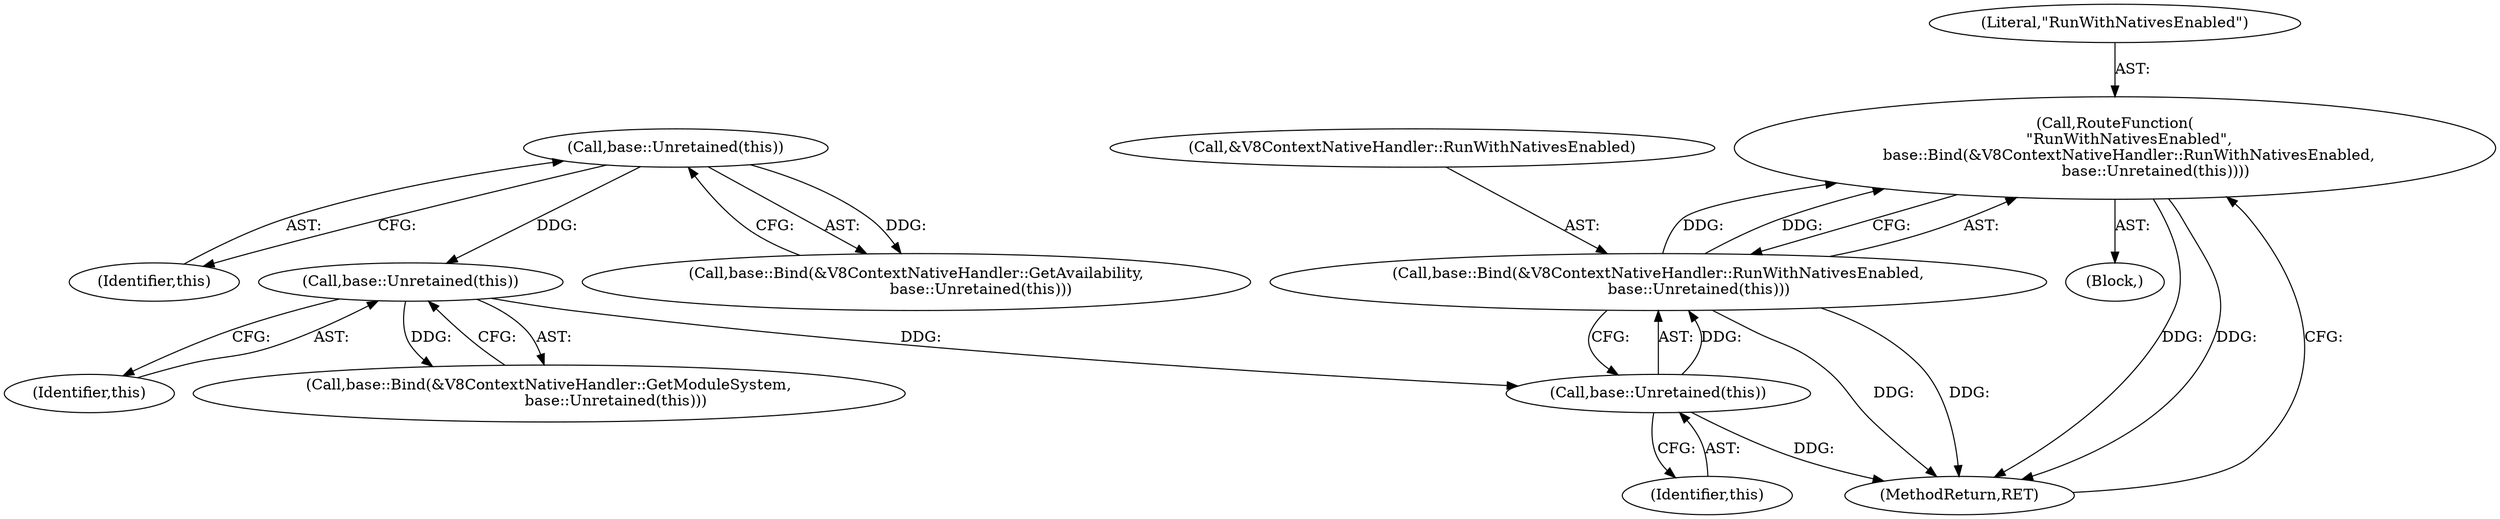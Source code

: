 digraph "1_Chrome_c0569cc04741cccf6548c2169fcc1609d958523f_12@del" {
"1000117" [label="(Call,RouteFunction(\n      \"RunWithNativesEnabled\",\n      base::Bind(&V8ContextNativeHandler::RunWithNativesEnabled,\n                 base::Unretained(this))))"];
"1000119" [label="(Call,base::Bind(&V8ContextNativeHandler::RunWithNativesEnabled,\n                 base::Unretained(this)))"];
"1000122" [label="(Call,base::Unretained(this))"];
"1000115" [label="(Call,base::Unretained(this))"];
"1000108" [label="(Call,base::Unretained(this))"];
"1000120" [label="(Call,&V8ContextNativeHandler::RunWithNativesEnabled)"];
"1000102" [label="(Block,)"];
"1000115" [label="(Call,base::Unretained(this))"];
"1000105" [label="(Call,base::Bind(&V8ContextNativeHandler::GetAvailability,\n                           base::Unretained(this)))"];
"1000117" [label="(Call,RouteFunction(\n      \"RunWithNativesEnabled\",\n      base::Bind(&V8ContextNativeHandler::RunWithNativesEnabled,\n                 base::Unretained(this))))"];
"1000118" [label="(Literal,\"RunWithNativesEnabled\")"];
"1000119" [label="(Call,base::Bind(&V8ContextNativeHandler::RunWithNativesEnabled,\n                 base::Unretained(this)))"];
"1000123" [label="(Identifier,this)"];
"1000122" [label="(Call,base::Unretained(this))"];
"1000108" [label="(Call,base::Unretained(this))"];
"1000109" [label="(Identifier,this)"];
"1000112" [label="(Call,base::Bind(&V8ContextNativeHandler::GetModuleSystem,\n                            base::Unretained(this)))"];
"1000116" [label="(Identifier,this)"];
"1000124" [label="(MethodReturn,RET)"];
"1000117" -> "1000102"  [label="AST: "];
"1000117" -> "1000119"  [label="CFG: "];
"1000118" -> "1000117"  [label="AST: "];
"1000119" -> "1000117"  [label="AST: "];
"1000124" -> "1000117"  [label="CFG: "];
"1000117" -> "1000124"  [label="DDG: "];
"1000117" -> "1000124"  [label="DDG: "];
"1000119" -> "1000117"  [label="DDG: "];
"1000119" -> "1000117"  [label="DDG: "];
"1000119" -> "1000122"  [label="CFG: "];
"1000120" -> "1000119"  [label="AST: "];
"1000122" -> "1000119"  [label="AST: "];
"1000119" -> "1000124"  [label="DDG: "];
"1000119" -> "1000124"  [label="DDG: "];
"1000122" -> "1000119"  [label="DDG: "];
"1000122" -> "1000123"  [label="CFG: "];
"1000123" -> "1000122"  [label="AST: "];
"1000122" -> "1000124"  [label="DDG: "];
"1000115" -> "1000122"  [label="DDG: "];
"1000115" -> "1000112"  [label="AST: "];
"1000115" -> "1000116"  [label="CFG: "];
"1000116" -> "1000115"  [label="AST: "];
"1000112" -> "1000115"  [label="CFG: "];
"1000115" -> "1000112"  [label="DDG: "];
"1000108" -> "1000115"  [label="DDG: "];
"1000108" -> "1000105"  [label="AST: "];
"1000108" -> "1000109"  [label="CFG: "];
"1000109" -> "1000108"  [label="AST: "];
"1000105" -> "1000108"  [label="CFG: "];
"1000108" -> "1000105"  [label="DDG: "];
}
